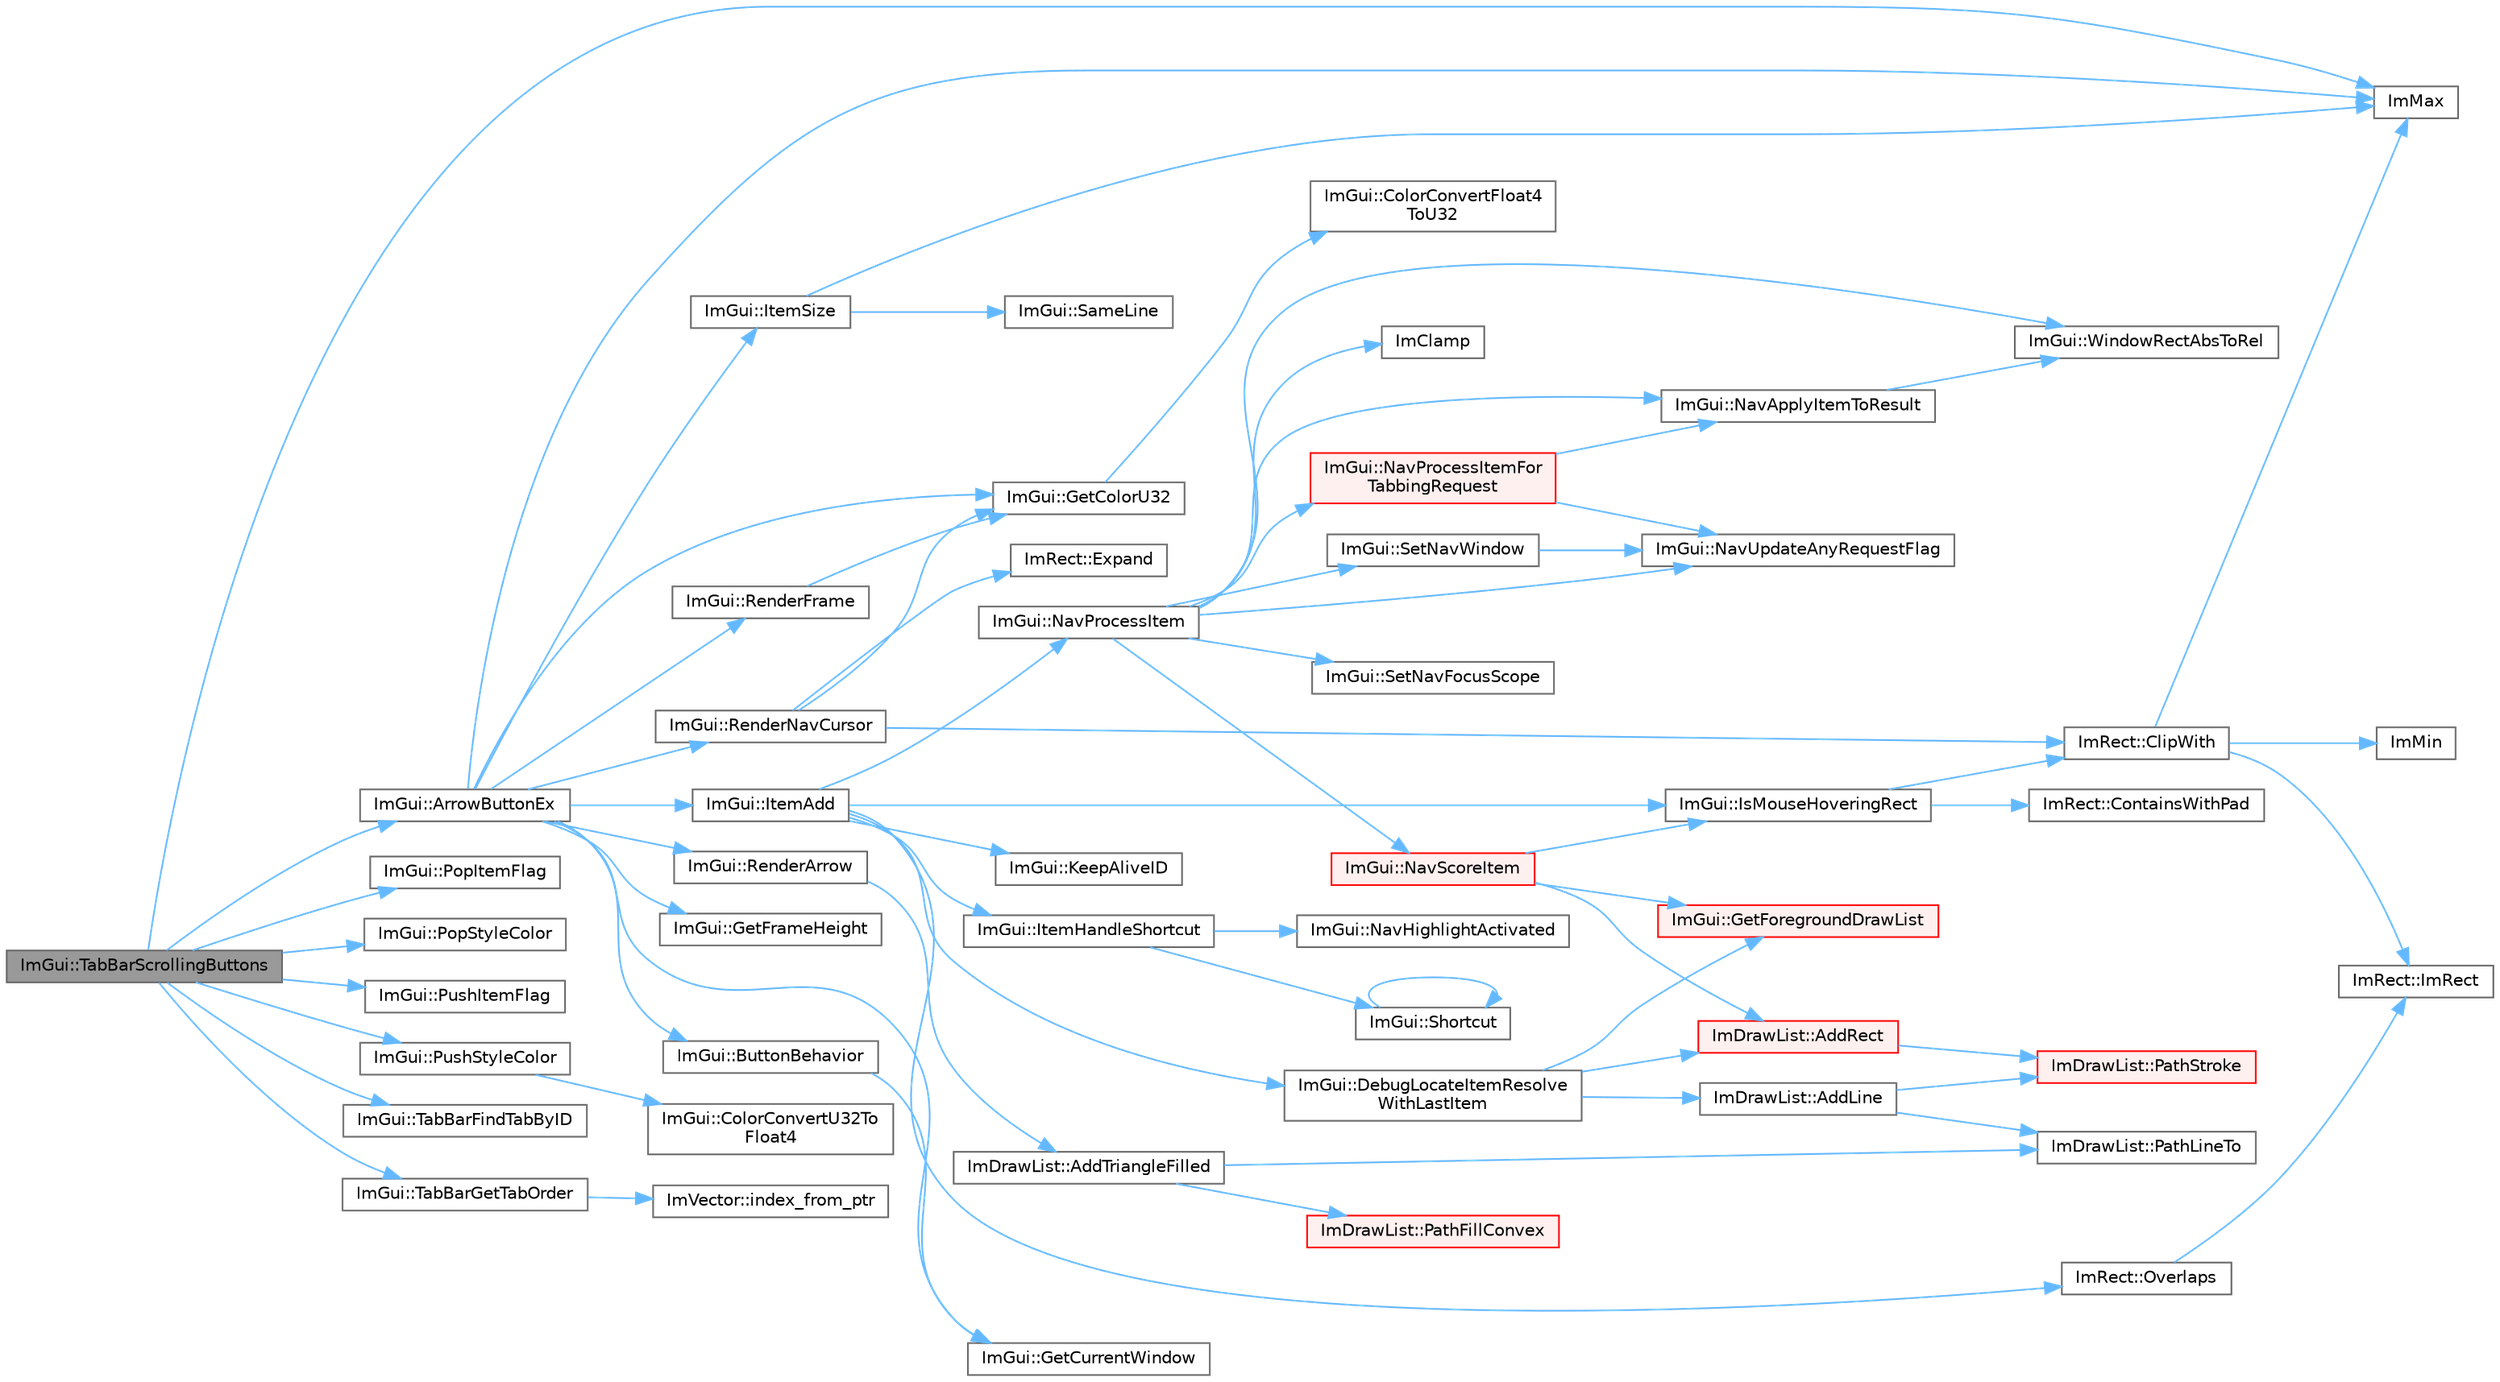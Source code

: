 digraph "ImGui::TabBarScrollingButtons"
{
 // LATEX_PDF_SIZE
  bgcolor="transparent";
  edge [fontname=Helvetica,fontsize=10,labelfontname=Helvetica,labelfontsize=10];
  node [fontname=Helvetica,fontsize=10,shape=box,height=0.2,width=0.4];
  rankdir="LR";
  Node1 [id="Node000001",label="ImGui::TabBarScrollingButtons",height=0.2,width=0.4,color="gray40", fillcolor="grey60", style="filled", fontcolor="black",tooltip=" "];
  Node1 -> Node2 [id="edge68_Node000001_Node000002",color="steelblue1",style="solid",tooltip=" "];
  Node2 [id="Node000002",label="ImGui::ArrowButtonEx",height=0.2,width=0.4,color="grey40", fillcolor="white", style="filled",URL="$namespace_im_gui.html#ab05ee8e53f29fbb84942a494f2ac3292",tooltip=" "];
  Node2 -> Node3 [id="edge69_Node000002_Node000003",color="steelblue1",style="solid",tooltip=" "];
  Node3 [id="Node000003",label="ImGui::ButtonBehavior",height=0.2,width=0.4,color="grey40", fillcolor="white", style="filled",URL="$namespace_im_gui.html#a65a4f18b1bc8ce0f351687922089f374",tooltip=" "];
  Node3 -> Node4 [id="edge70_Node000003_Node000004",color="steelblue1",style="solid",tooltip=" "];
  Node4 [id="Node000004",label="ImGui::GetCurrentWindow",height=0.2,width=0.4,color="grey40", fillcolor="white", style="filled",URL="$namespace_im_gui.html#ac452417b5004ca16a814a72cff153526",tooltip=" "];
  Node2 -> Node5 [id="edge71_Node000002_Node000005",color="steelblue1",style="solid",tooltip=" "];
  Node5 [id="Node000005",label="ImGui::GetColorU32",height=0.2,width=0.4,color="grey40", fillcolor="white", style="filled",URL="$namespace_im_gui.html#a0de2d9bd347d9866511eb8d014e62556",tooltip=" "];
  Node5 -> Node6 [id="edge72_Node000005_Node000006",color="steelblue1",style="solid",tooltip=" "];
  Node6 [id="Node000006",label="ImGui::ColorConvertFloat4\lToU32",height=0.2,width=0.4,color="grey40", fillcolor="white", style="filled",URL="$namespace_im_gui.html#abe2691de0b1a71c774ab24cc91564a94",tooltip=" "];
  Node2 -> Node4 [id="edge73_Node000002_Node000004",color="steelblue1",style="solid",tooltip=" "];
  Node2 -> Node7 [id="edge74_Node000002_Node000007",color="steelblue1",style="solid",tooltip=" "];
  Node7 [id="Node000007",label="ImGui::GetFrameHeight",height=0.2,width=0.4,color="grey40", fillcolor="white", style="filled",URL="$namespace_im_gui.html#ae560f17cf3262017cee888d1eb77f294",tooltip=" "];
  Node2 -> Node8 [id="edge75_Node000002_Node000008",color="steelblue1",style="solid",tooltip=" "];
  Node8 [id="Node000008",label="ImMax",height=0.2,width=0.4,color="grey40", fillcolor="white", style="filled",URL="$imgui__internal_8h.html#a7667efd95147d0422f140917c71a9226",tooltip=" "];
  Node2 -> Node9 [id="edge76_Node000002_Node000009",color="steelblue1",style="solid",tooltip=" "];
  Node9 [id="Node000009",label="ImGui::ItemAdd",height=0.2,width=0.4,color="grey40", fillcolor="white", style="filled",URL="$namespace_im_gui.html#a0c2ccafc8d403c02a6590ac21157b9ac",tooltip=" "];
  Node9 -> Node10 [id="edge77_Node000009_Node000010",color="steelblue1",style="solid",tooltip=" "];
  Node10 [id="Node000010",label="ImGui::DebugLocateItemResolve\lWithLastItem",height=0.2,width=0.4,color="grey40", fillcolor="white", style="filled",URL="$namespace_im_gui.html#ae8ab0d7dfc90af8e82db3ed9e7829219",tooltip=" "];
  Node10 -> Node11 [id="edge78_Node000010_Node000011",color="steelblue1",style="solid",tooltip=" "];
  Node11 [id="Node000011",label="ImDrawList::AddLine",height=0.2,width=0.4,color="grey40", fillcolor="white", style="filled",URL="$struct_im_draw_list.html#aa21e5a1c6e00239581f97d344fc0db61",tooltip=" "];
  Node11 -> Node12 [id="edge79_Node000011_Node000012",color="steelblue1",style="solid",tooltip=" "];
  Node12 [id="Node000012",label="ImDrawList::PathLineTo",height=0.2,width=0.4,color="grey40", fillcolor="white", style="filled",URL="$struct_im_draw_list.html#a828d944325ed58d8b57abd3647bffaaf",tooltip=" "];
  Node11 -> Node13 [id="edge80_Node000011_Node000013",color="steelblue1",style="solid",tooltip=" "];
  Node13 [id="Node000013",label="ImDrawList::PathStroke",height=0.2,width=0.4,color="red", fillcolor="#FFF0F0", style="filled",URL="$struct_im_draw_list.html#a60bf9040ef3d09b39c4ba8f5a2a68ae9",tooltip=" "];
  Node10 -> Node18 [id="edge81_Node000010_Node000018",color="steelblue1",style="solid",tooltip=" "];
  Node18 [id="Node000018",label="ImDrawList::AddRect",height=0.2,width=0.4,color="red", fillcolor="#FFF0F0", style="filled",URL="$struct_im_draw_list.html#ad96f10a3e954fe0c5b7c96d4e205af7b",tooltip=" "];
  Node18 -> Node13 [id="edge82_Node000018_Node000013",color="steelblue1",style="solid",tooltip=" "];
  Node10 -> Node27 [id="edge83_Node000010_Node000027",color="steelblue1",style="solid",tooltip=" "];
  Node27 [id="Node000027",label="ImGui::GetForegroundDrawList",height=0.2,width=0.4,color="red", fillcolor="#FFF0F0", style="filled",URL="$namespace_im_gui.html#a77e1a981b472415e6613a2bd0966d817",tooltip=" "];
  Node9 -> Node34 [id="edge84_Node000009_Node000034",color="steelblue1",style="solid",tooltip=" "];
  Node34 [id="Node000034",label="ImGui::IsMouseHoveringRect",height=0.2,width=0.4,color="grey40", fillcolor="white", style="filled",URL="$namespace_im_gui.html#ae0b8ea0e06c457316d6aed6c5b2a1c25",tooltip=" "];
  Node34 -> Node35 [id="edge85_Node000034_Node000035",color="steelblue1",style="solid",tooltip=" "];
  Node35 [id="Node000035",label="ImRect::ClipWith",height=0.2,width=0.4,color="grey40", fillcolor="white", style="filled",URL="$struct_im_rect.html#ac02d5cf6ce0358aea9ed9df43d368f3f",tooltip=" "];
  Node35 -> Node8 [id="edge86_Node000035_Node000008",color="steelblue1",style="solid",tooltip=" "];
  Node35 -> Node21 [id="edge87_Node000035_Node000021",color="steelblue1",style="solid",tooltip=" "];
  Node21 [id="Node000021",label="ImMin",height=0.2,width=0.4,color="grey40", fillcolor="white", style="filled",URL="$imgui__internal_8h.html#a7f9d7828066a9d61b5630adcdf4655d3",tooltip=" "];
  Node35 -> Node36 [id="edge88_Node000035_Node000036",color="steelblue1",style="solid",tooltip=" "];
  Node36 [id="Node000036",label="ImRect::ImRect",height=0.2,width=0.4,color="grey40", fillcolor="white", style="filled",URL="$struct_im_rect.html#a1e9548c8a334dfd32eaf4d399aa740e9",tooltip=" "];
  Node34 -> Node37 [id="edge89_Node000034_Node000037",color="steelblue1",style="solid",tooltip=" "];
  Node37 [id="Node000037",label="ImRect::ContainsWithPad",height=0.2,width=0.4,color="grey40", fillcolor="white", style="filled",URL="$struct_im_rect.html#a8dbab244f4e5b786faa9684eb85110fc",tooltip=" "];
  Node9 -> Node38 [id="edge90_Node000009_Node000038",color="steelblue1",style="solid",tooltip=" "];
  Node38 [id="Node000038",label="ImGui::ItemHandleShortcut",height=0.2,width=0.4,color="grey40", fillcolor="white", style="filled",URL="$namespace_im_gui.html#a338deb537666a886cf3ece08c07e9fa9",tooltip=" "];
  Node38 -> Node39 [id="edge91_Node000038_Node000039",color="steelblue1",style="solid",tooltip=" "];
  Node39 [id="Node000039",label="ImGui::NavHighlightActivated",height=0.2,width=0.4,color="grey40", fillcolor="white", style="filled",URL="$namespace_im_gui.html#a3ea169ace83f149ae2b8c1a6d0f6d457",tooltip=" "];
  Node38 -> Node40 [id="edge92_Node000038_Node000040",color="steelblue1",style="solid",tooltip=" "];
  Node40 [id="Node000040",label="ImGui::Shortcut",height=0.2,width=0.4,color="grey40", fillcolor="white", style="filled",URL="$namespace_im_gui.html#a5a7ca2346e4eb2dfe08a396349df7995",tooltip=" "];
  Node40 -> Node40 [id="edge93_Node000040_Node000040",color="steelblue1",style="solid",tooltip=" "];
  Node9 -> Node41 [id="edge94_Node000009_Node000041",color="steelblue1",style="solid",tooltip=" "];
  Node41 [id="Node000041",label="ImGui::KeepAliveID",height=0.2,width=0.4,color="grey40", fillcolor="white", style="filled",URL="$namespace_im_gui.html#a85a245c78a9f7c351636bdad6e60c488",tooltip=" "];
  Node9 -> Node42 [id="edge95_Node000009_Node000042",color="steelblue1",style="solid",tooltip=" "];
  Node42 [id="Node000042",label="ImGui::NavProcessItem",height=0.2,width=0.4,color="grey40", fillcolor="white", style="filled",URL="$namespace_im_gui.html#aa217c2f0448788f3c064bf828a8f9d8f",tooltip=" "];
  Node42 -> Node26 [id="edge96_Node000042_Node000026",color="steelblue1",style="solid",tooltip=" "];
  Node26 [id="Node000026",label="ImClamp",height=0.2,width=0.4,color="grey40", fillcolor="white", style="filled",URL="$imgui__internal_8h.html#a6e61ede308bfd68c7434e17905a29fc8",tooltip=" "];
  Node42 -> Node43 [id="edge97_Node000042_Node000043",color="steelblue1",style="solid",tooltip=" "];
  Node43 [id="Node000043",label="ImGui::NavApplyItemToResult",height=0.2,width=0.4,color="grey40", fillcolor="white", style="filled",URL="$namespace_im_gui.html#afc3f5b074b158526cfe8531de843aa5f",tooltip=" "];
  Node43 -> Node44 [id="edge98_Node000043_Node000044",color="steelblue1",style="solid",tooltip=" "];
  Node44 [id="Node000044",label="ImGui::WindowRectAbsToRel",height=0.2,width=0.4,color="grey40", fillcolor="white", style="filled",URL="$namespace_im_gui.html#a06d8e9fae450c785dc8f61f6e03462a7",tooltip=" "];
  Node42 -> Node45 [id="edge99_Node000042_Node000045",color="steelblue1",style="solid",tooltip=" "];
  Node45 [id="Node000045",label="ImGui::NavProcessItemFor\lTabbingRequest",height=0.2,width=0.4,color="red", fillcolor="#FFF0F0", style="filled",URL="$namespace_im_gui.html#a6a225bee464b9da701c6554e3fd2e5ef",tooltip=" "];
  Node45 -> Node43 [id="edge100_Node000045_Node000043",color="steelblue1",style="solid",tooltip=" "];
  Node45 -> Node47 [id="edge101_Node000045_Node000047",color="steelblue1",style="solid",tooltip=" "];
  Node47 [id="Node000047",label="ImGui::NavUpdateAnyRequestFlag",height=0.2,width=0.4,color="grey40", fillcolor="white", style="filled",URL="$namespace_im_gui.html#a2cd868535661cdb5671214662f3c9388",tooltip=" "];
  Node42 -> Node48 [id="edge102_Node000042_Node000048",color="steelblue1",style="solid",tooltip=" "];
  Node48 [id="Node000048",label="ImGui::NavScoreItem",height=0.2,width=0.4,color="red", fillcolor="#FFF0F0", style="filled",URL="$namespace_im_gui.html#a3f63daa35c17837e05d2291af30cbd94",tooltip=" "];
  Node48 -> Node18 [id="edge103_Node000048_Node000018",color="steelblue1",style="solid",tooltip=" "];
  Node48 -> Node27 [id="edge104_Node000048_Node000027",color="steelblue1",style="solid",tooltip=" "];
  Node48 -> Node34 [id="edge105_Node000048_Node000034",color="steelblue1",style="solid",tooltip=" "];
  Node42 -> Node47 [id="edge106_Node000042_Node000047",color="steelblue1",style="solid",tooltip=" "];
  Node42 -> Node70 [id="edge107_Node000042_Node000070",color="steelblue1",style="solid",tooltip=" "];
  Node70 [id="Node000070",label="ImGui::SetNavFocusScope",height=0.2,width=0.4,color="grey40", fillcolor="white", style="filled",URL="$namespace_im_gui.html#ada2736a9b034b93ba877f46577bc5e8b",tooltip=" "];
  Node42 -> Node71 [id="edge108_Node000042_Node000071",color="steelblue1",style="solid",tooltip=" "];
  Node71 [id="Node000071",label="ImGui::SetNavWindow",height=0.2,width=0.4,color="grey40", fillcolor="white", style="filled",URL="$namespace_im_gui.html#aa422c756f467e650d67b4fb1b74ff5a1",tooltip=" "];
  Node71 -> Node47 [id="edge109_Node000071_Node000047",color="steelblue1",style="solid",tooltip=" "];
  Node42 -> Node44 [id="edge110_Node000042_Node000044",color="steelblue1",style="solid",tooltip=" "];
  Node9 -> Node72 [id="edge111_Node000009_Node000072",color="steelblue1",style="solid",tooltip=" "];
  Node72 [id="Node000072",label="ImRect::Overlaps",height=0.2,width=0.4,color="grey40", fillcolor="white", style="filled",URL="$struct_im_rect.html#a0af3bade3781e5e7c6afdf71ccfb0d43",tooltip=" "];
  Node72 -> Node36 [id="edge112_Node000072_Node000036",color="steelblue1",style="solid",tooltip=" "];
  Node2 -> Node73 [id="edge113_Node000002_Node000073",color="steelblue1",style="solid",tooltip=" "];
  Node73 [id="Node000073",label="ImGui::ItemSize",height=0.2,width=0.4,color="grey40", fillcolor="white", style="filled",URL="$namespace_im_gui.html#a4b5818a652d943ea54e0cec9fb3943d7",tooltip=" "];
  Node73 -> Node8 [id="edge114_Node000073_Node000008",color="steelblue1",style="solid",tooltip=" "];
  Node73 -> Node74 [id="edge115_Node000073_Node000074",color="steelblue1",style="solid",tooltip=" "];
  Node74 [id="Node000074",label="ImGui::SameLine",height=0.2,width=0.4,color="grey40", fillcolor="white", style="filled",URL="$namespace_im_gui.html#addd433eb3aae59119e341e80db474f66",tooltip=" "];
  Node2 -> Node75 [id="edge116_Node000002_Node000075",color="steelblue1",style="solid",tooltip=" "];
  Node75 [id="Node000075",label="ImGui::RenderArrow",height=0.2,width=0.4,color="grey40", fillcolor="white", style="filled",URL="$namespace_im_gui.html#a7ec12551caa737505087c80e38b94937",tooltip=" "];
  Node75 -> Node76 [id="edge117_Node000075_Node000076",color="steelblue1",style="solid",tooltip=" "];
  Node76 [id="Node000076",label="ImDrawList::AddTriangleFilled",height=0.2,width=0.4,color="grey40", fillcolor="white", style="filled",URL="$struct_im_draw_list.html#af1dd4a3888034c5f71b66a38e44edf31",tooltip=" "];
  Node76 -> Node50 [id="edge118_Node000076_Node000050",color="steelblue1",style="solid",tooltip=" "];
  Node50 [id="Node000050",label="ImDrawList::PathFillConvex",height=0.2,width=0.4,color="red", fillcolor="#FFF0F0", style="filled",URL="$struct_im_draw_list.html#aea9301cb99ebf4b27f5d3959017567c9",tooltip=" "];
  Node76 -> Node12 [id="edge119_Node000076_Node000012",color="steelblue1",style="solid",tooltip=" "];
  Node2 -> Node77 [id="edge120_Node000002_Node000077",color="steelblue1",style="solid",tooltip=" "];
  Node77 [id="Node000077",label="ImGui::RenderFrame",height=0.2,width=0.4,color="grey40", fillcolor="white", style="filled",URL="$namespace_im_gui.html#a6eb97ff501764c37df4ffd99ebadeba7",tooltip=" "];
  Node77 -> Node5 [id="edge121_Node000077_Node000005",color="steelblue1",style="solid",tooltip=" "];
  Node2 -> Node78 [id="edge122_Node000002_Node000078",color="steelblue1",style="solid",tooltip=" "];
  Node78 [id="Node000078",label="ImGui::RenderNavCursor",height=0.2,width=0.4,color="grey40", fillcolor="white", style="filled",URL="$namespace_im_gui.html#a2722dcfe26c7f6e8cd522102ef5b7df2",tooltip=" "];
  Node78 -> Node35 [id="edge123_Node000078_Node000035",color="steelblue1",style="solid",tooltip=" "];
  Node78 -> Node79 [id="edge124_Node000078_Node000079",color="steelblue1",style="solid",tooltip=" "];
  Node79 [id="Node000079",label="ImRect::Expand",height=0.2,width=0.4,color="grey40", fillcolor="white", style="filled",URL="$struct_im_rect.html#af33a7424c3341d08acd69da30c27c753",tooltip=" "];
  Node78 -> Node5 [id="edge125_Node000078_Node000005",color="steelblue1",style="solid",tooltip=" "];
  Node1 -> Node8 [id="edge126_Node000001_Node000008",color="steelblue1",style="solid",tooltip=" "];
  Node1 -> Node80 [id="edge127_Node000001_Node000080",color="steelblue1",style="solid",tooltip=" "];
  Node80 [id="Node000080",label="ImGui::PopItemFlag",height=0.2,width=0.4,color="grey40", fillcolor="white", style="filled",URL="$namespace_im_gui.html#aa93281155e1dd23715dbd384e91edc6b",tooltip=" "];
  Node1 -> Node81 [id="edge128_Node000001_Node000081",color="steelblue1",style="solid",tooltip=" "];
  Node81 [id="Node000081",label="ImGui::PopStyleColor",height=0.2,width=0.4,color="grey40", fillcolor="white", style="filled",URL="$namespace_im_gui.html#a9795f730b4043a98b6254738d86efcdc",tooltip=" "];
  Node1 -> Node82 [id="edge129_Node000001_Node000082",color="steelblue1",style="solid",tooltip=" "];
  Node82 [id="Node000082",label="ImGui::PushItemFlag",height=0.2,width=0.4,color="grey40", fillcolor="white", style="filled",URL="$namespace_im_gui.html#ac7301f6378333f6d17f47823eed9e00a",tooltip=" "];
  Node1 -> Node83 [id="edge130_Node000001_Node000083",color="steelblue1",style="solid",tooltip=" "];
  Node83 [id="Node000083",label="ImGui::PushStyleColor",height=0.2,width=0.4,color="grey40", fillcolor="white", style="filled",URL="$namespace_im_gui.html#a77ee84afb636e05eb4b2d6eeddcc2aa8",tooltip=" "];
  Node83 -> Node84 [id="edge131_Node000083_Node000084",color="steelblue1",style="solid",tooltip=" "];
  Node84 [id="Node000084",label="ImGui::ColorConvertU32To\lFloat4",height=0.2,width=0.4,color="grey40", fillcolor="white", style="filled",URL="$namespace_im_gui.html#a74df648cad381b5ad979c3609b7f4b2a",tooltip=" "];
  Node1 -> Node85 [id="edge132_Node000001_Node000085",color="steelblue1",style="solid",tooltip=" "];
  Node85 [id="Node000085",label="ImGui::TabBarFindTabByID",height=0.2,width=0.4,color="grey40", fillcolor="white", style="filled",URL="$namespace_im_gui.html#a892525a74a6206eabbeb851071b3119a",tooltip=" "];
  Node1 -> Node86 [id="edge133_Node000001_Node000086",color="steelblue1",style="solid",tooltip=" "];
  Node86 [id="Node000086",label="ImGui::TabBarGetTabOrder",height=0.2,width=0.4,color="grey40", fillcolor="white", style="filled",URL="$namespace_im_gui.html#ab09f008d445dd058ed21cf46041ce9bd",tooltip=" "];
  Node86 -> Node87 [id="edge134_Node000086_Node000087",color="steelblue1",style="solid",tooltip=" "];
  Node87 [id="Node000087",label="ImVector::index_from_ptr",height=0.2,width=0.4,color="grey40", fillcolor="white", style="filled",URL="$struct_im_vector.html#a3fd48379f807eeb01fb9da39afa30dc7",tooltip=" "];
}
